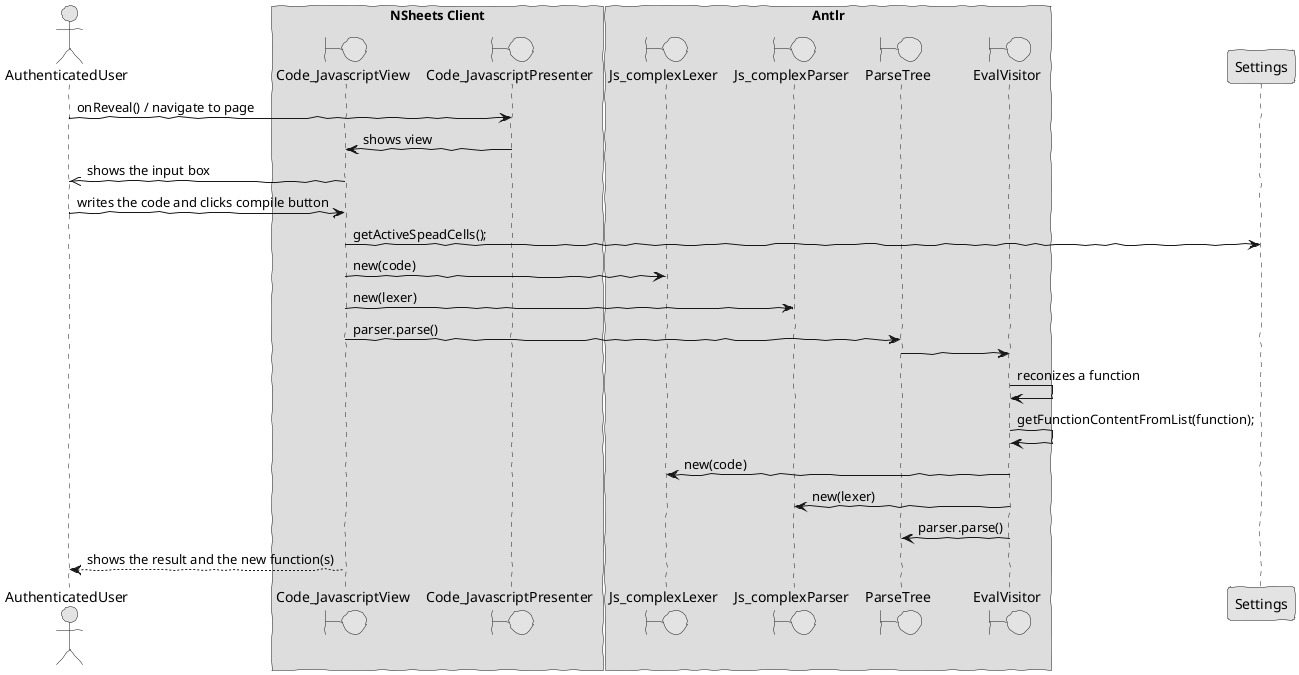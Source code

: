 @startuml  design2
skinparam handwritten true
skinparam monochrome true
skinparam packageStyle rect
skinparam defaultFontName FG Virgil
skinparam shadowing false

actor AuthenticatedUser
boundary Js_complexLexer
boundary Js_complexParser
boundary ParseTree
boundary Code_JavascriptView
boundary Code_JavascriptPresenter
boundary EvalVisitor

box "NSheets Client"
participant Code_JavascriptView
participant Code_JavascriptPresenter 
end box

box "Antlr"
participant Js_complexLexer
participant Js_complexParser 
participant ParseTree 
participant EvalVisitor
end box

AuthenticatedUser -> Code_JavascriptPresenter : onReveal() / navigate to page 
Code_JavascriptPresenter -> Code_JavascriptView: shows view
Code_JavascriptView ->> AuthenticatedUser : shows the input box
AuthenticatedUser -> Code_JavascriptView : writes the code and clicks compile button
Code_JavascriptView -> Settings : getActiveSpeadCells();
Code_JavascriptView -> Js_complexLexer : new(code)
Code_JavascriptView -> Js_complexParser : new(lexer)
Code_JavascriptView -> ParseTree : parser.parse()
ParseTree -> EvalVisitor:
EvalVisitor -> EvalVisitor: reconizes a function 
EvalVisitor -> EvalVisitor: getFunctionContentFromList(function);
EvalVisitor -> Js_complexLexer : new(code)
EvalVisitor -> Js_complexParser : new(lexer)
EvalVisitor -> ParseTree : parser.parse()
Code_JavascriptView --> AuthenticatedUser: shows the result and the new function(s)

@enduml
